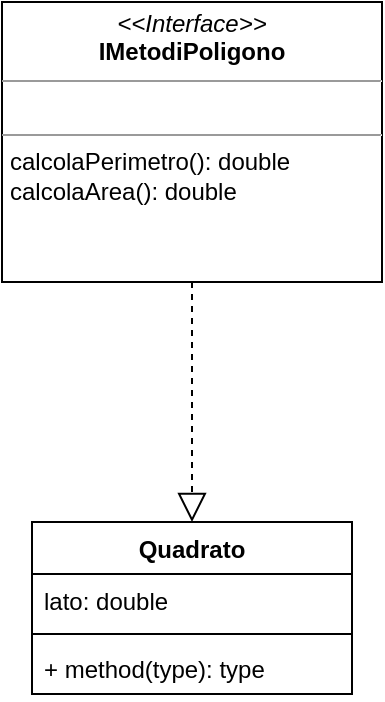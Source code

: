 <mxfile version="23.1.6" type="device">
  <diagram name="Pagina-1" id="JLgbfx00qsAUedVB_5lh">
    <mxGraphModel dx="1122" dy="777" grid="1" gridSize="10" guides="1" tooltips="1" connect="1" arrows="1" fold="1" page="1" pageScale="1" pageWidth="827" pageHeight="1169" math="0" shadow="0">
      <root>
        <mxCell id="0" />
        <mxCell id="1" parent="0" />
        <mxCell id="xmC2pXhlSuH-pkfsyfDB-2" value="Quadrato" style="swimlane;fontStyle=1;align=center;verticalAlign=top;childLayout=stackLayout;horizontal=1;startSize=26;horizontalStack=0;resizeParent=1;resizeParentMax=0;resizeLast=0;collapsible=1;marginBottom=0;whiteSpace=wrap;html=1;" vertex="1" parent="1">
          <mxGeometry x="275" y="450" width="160" height="86" as="geometry" />
        </mxCell>
        <mxCell id="xmC2pXhlSuH-pkfsyfDB-3" value="lato: double" style="text;strokeColor=none;fillColor=none;align=left;verticalAlign=top;spacingLeft=4;spacingRight=4;overflow=hidden;rotatable=0;points=[[0,0.5],[1,0.5]];portConstraint=eastwest;whiteSpace=wrap;html=1;" vertex="1" parent="xmC2pXhlSuH-pkfsyfDB-2">
          <mxGeometry y="26" width="160" height="26" as="geometry" />
        </mxCell>
        <mxCell id="xmC2pXhlSuH-pkfsyfDB-4" value="" style="line;strokeWidth=1;fillColor=none;align=left;verticalAlign=middle;spacingTop=-1;spacingLeft=3;spacingRight=3;rotatable=0;labelPosition=right;points=[];portConstraint=eastwest;strokeColor=inherit;" vertex="1" parent="xmC2pXhlSuH-pkfsyfDB-2">
          <mxGeometry y="52" width="160" height="8" as="geometry" />
        </mxCell>
        <mxCell id="xmC2pXhlSuH-pkfsyfDB-5" value="+ method(type): type" style="text;strokeColor=none;fillColor=none;align=left;verticalAlign=top;spacingLeft=4;spacingRight=4;overflow=hidden;rotatable=0;points=[[0,0.5],[1,0.5]];portConstraint=eastwest;whiteSpace=wrap;html=1;" vertex="1" parent="xmC2pXhlSuH-pkfsyfDB-2">
          <mxGeometry y="60" width="160" height="26" as="geometry" />
        </mxCell>
        <mxCell id="xmC2pXhlSuH-pkfsyfDB-6" value="" style="endArrow=block;dashed=1;endFill=0;endSize=12;html=1;rounded=0;exitX=0.5;exitY=1;exitDx=0;exitDy=0;entryX=0.5;entryY=0;entryDx=0;entryDy=0;" edge="1" parent="1" target="xmC2pXhlSuH-pkfsyfDB-2">
          <mxGeometry width="160" relative="1" as="geometry">
            <mxPoint x="355" y="330" as="sourcePoint" />
            <mxPoint x="490" y="400" as="targetPoint" />
            <Array as="points" />
          </mxGeometry>
        </mxCell>
        <mxCell id="xmC2pXhlSuH-pkfsyfDB-9" value="&lt;p style=&quot;margin:0px;margin-top:4px;text-align:center;&quot;&gt;&lt;i&gt;&amp;lt;&amp;lt;Interface&amp;gt;&amp;gt;&lt;/i&gt;&lt;br&gt;&lt;b style=&quot;border-color: var(--border-color);&quot;&gt;IMetodiPoligono&lt;/b&gt;&lt;br&gt;&lt;/p&gt;&lt;hr size=&quot;1&quot;&gt;&lt;p style=&quot;margin:0px;margin-left:4px;&quot;&gt;&lt;br&gt;&lt;/p&gt;&lt;hr size=&quot;1&quot;&gt;&lt;p style=&quot;margin:0px;margin-left:4px;&quot;&gt;calcolaPerimetro(): double&lt;/p&gt;&lt;p style=&quot;margin:0px;margin-left:4px;&quot;&gt;calcolaArea(): double&lt;/p&gt;" style="verticalAlign=top;align=left;overflow=fill;html=1;whiteSpace=wrap;" vertex="1" parent="1">
          <mxGeometry x="260" y="190" width="190" height="140" as="geometry" />
        </mxCell>
      </root>
    </mxGraphModel>
  </diagram>
</mxfile>
